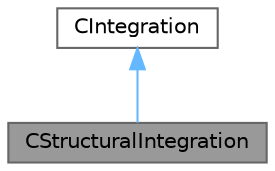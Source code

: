 digraph "CStructuralIntegration"
{
 // LATEX_PDF_SIZE
  bgcolor="transparent";
  edge [fontname=Helvetica,fontsize=10,labelfontname=Helvetica,labelfontsize=10];
  node [fontname=Helvetica,fontsize=10,shape=box,height=0.2,width=0.4];
  Node1 [id="Node000001",label="CStructuralIntegration",height=0.2,width=0.4,color="gray40", fillcolor="grey60", style="filled", fontcolor="black",tooltip="Class for numerical integration of structural problems."];
  Node2 -> Node1 [id="edge1_Node000001_Node000002",dir="back",color="steelblue1",style="solid",tooltip=" "];
  Node2 [id="Node000002",label="CIntegration",height=0.2,width=0.4,color="gray40", fillcolor="white", style="filled",URL="$classCIntegration.html",tooltip="Main class for doing the space integration, time integration, and monitoring of a system of Partial D..."];
}

